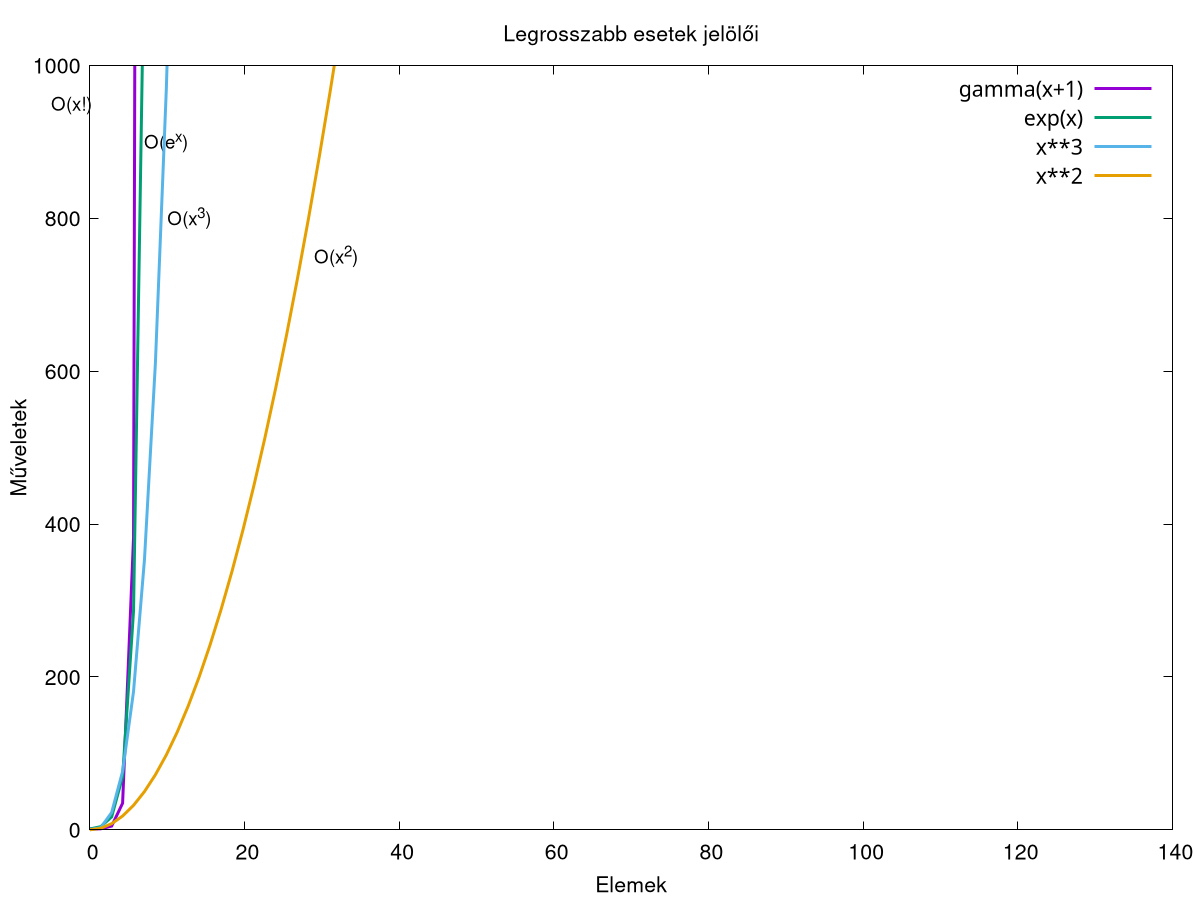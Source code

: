 
set label "O(x!)" at first -5, first 950 font "Helvetica,14"
set label "O(e^x)" at first 7, first 900 font "Helvetica,14"
set label "O(x^3)" at first 10, first 800 font "Helvetica,14"
set label "O(x^2)" at first 29, first 750 font "Helvetica,14"


set key font ",16"

set tics font "Helvetica,16"
width = 3

set title "Legrosszabb esetek jelölői" font "Helvetica,16"
set xlabel "Elemek" font "Helvetica, 16"
set ylabel "Műveletek" font "Helvetica, 16"

plot [0:140] [0:1000] gamma(x+1) lw width,exp(x) lw width,x**3 lw width, x**2 lw width


